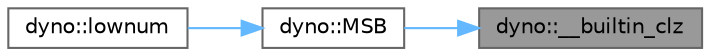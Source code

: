 digraph "dyno::__builtin_clz"
{
 // LATEX_PDF_SIZE
  bgcolor="transparent";
  edge [fontname=Helvetica,fontsize=10,labelfontname=Helvetica,labelfontsize=10];
  node [fontname=Helvetica,fontsize=10,shape=box,height=0.2,width=0.4];
  rankdir="RL";
  Node1 [id="Node000001",label="dyno::__builtin_clz",height=0.2,width=0.4,color="gray40", fillcolor="grey60", style="filled", fontcolor="black",tooltip=" "];
  Node1 -> Node2 [id="edge1_Node000001_Node000002",dir="back",color="steelblue1",style="solid",tooltip=" "];
  Node2 [id="Node000002",label="dyno::MSB",height=0.2,width=0.4,color="grey40", fillcolor="white", style="filled",URL="$namespacedyno.html#a97ccf08015dc08e6b77e74453cab6894",tooltip=" "];
  Node2 -> Node3 [id="edge2_Node000002_Node000003",dir="back",color="steelblue1",style="solid",tooltip=" "];
  Node3 [id="Node000003",label="dyno::lownum",height=0.2,width=0.4,color="grey40", fillcolor="white", style="filled",URL="$namespacedyno.html#aed9a17189e1c3db7f5581ed432afbee1",tooltip=" "];
}
